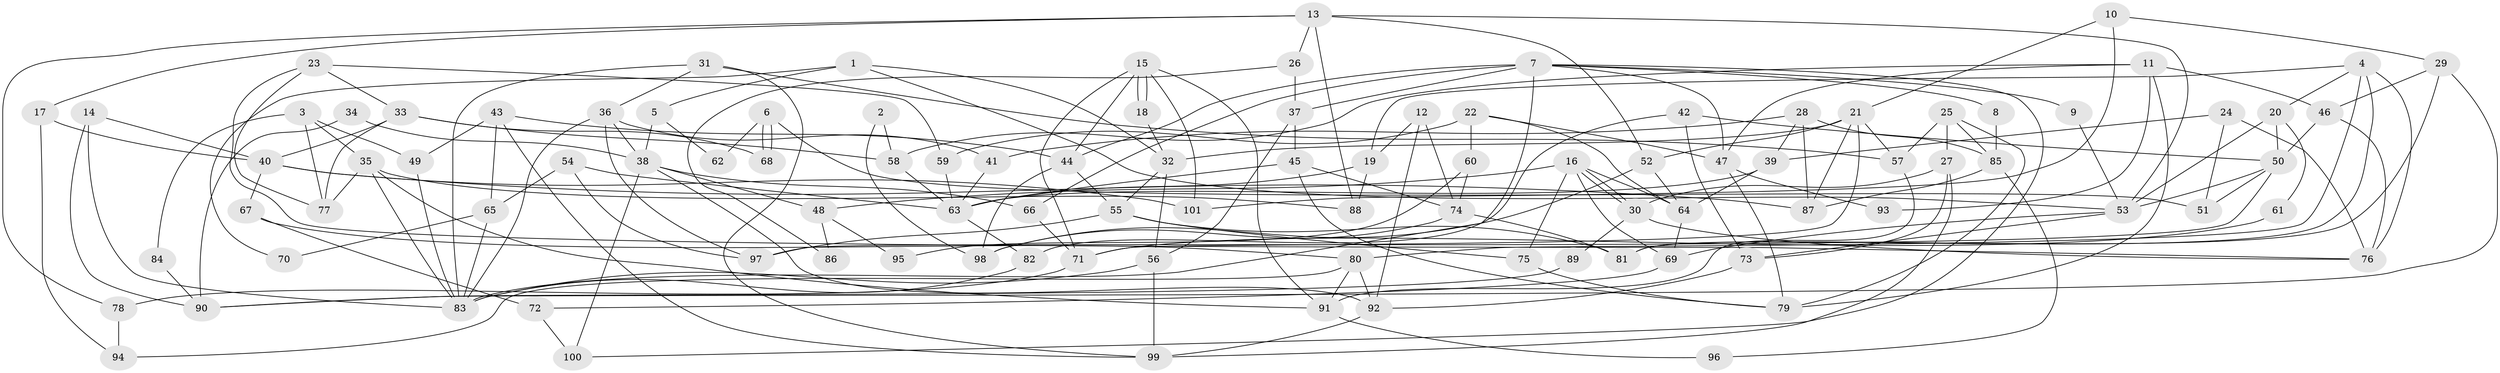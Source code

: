 // coarse degree distribution, {14: 0.02, 4: 0.26, 5: 0.18, 8: 0.06, 2: 0.06, 7: 0.06, 3: 0.12, 9: 0.08, 6: 0.1, 11: 0.04, 10: 0.02}
// Generated by graph-tools (version 1.1) at 2025/18/03/04/25 18:18:49]
// undirected, 101 vertices, 202 edges
graph export_dot {
graph [start="1"]
  node [color=gray90,style=filled];
  1;
  2;
  3;
  4;
  5;
  6;
  7;
  8;
  9;
  10;
  11;
  12;
  13;
  14;
  15;
  16;
  17;
  18;
  19;
  20;
  21;
  22;
  23;
  24;
  25;
  26;
  27;
  28;
  29;
  30;
  31;
  32;
  33;
  34;
  35;
  36;
  37;
  38;
  39;
  40;
  41;
  42;
  43;
  44;
  45;
  46;
  47;
  48;
  49;
  50;
  51;
  52;
  53;
  54;
  55;
  56;
  57;
  58;
  59;
  60;
  61;
  62;
  63;
  64;
  65;
  66;
  67;
  68;
  69;
  70;
  71;
  72;
  73;
  74;
  75;
  76;
  77;
  78;
  79;
  80;
  81;
  82;
  83;
  84;
  85;
  86;
  87;
  88;
  89;
  90;
  91;
  92;
  93;
  94;
  95;
  96;
  97;
  98;
  99;
  100;
  101;
  1 -- 32;
  1 -- 53;
  1 -- 5;
  1 -- 70;
  2 -- 58;
  2 -- 98;
  3 -- 49;
  3 -- 35;
  3 -- 77;
  3 -- 84;
  4 -- 76;
  4 -- 19;
  4 -- 20;
  4 -- 80;
  4 -- 81;
  5 -- 38;
  5 -- 62;
  6 -- 68;
  6 -- 68;
  6 -- 51;
  6 -- 62;
  7 -- 83;
  7 -- 100;
  7 -- 8;
  7 -- 9;
  7 -- 37;
  7 -- 44;
  7 -- 47;
  7 -- 66;
  8 -- 85;
  9 -- 53;
  10 -- 101;
  10 -- 29;
  10 -- 21;
  11 -- 46;
  11 -- 79;
  11 -- 47;
  11 -- 58;
  11 -- 93;
  12 -- 19;
  12 -- 92;
  12 -- 74;
  13 -- 53;
  13 -- 52;
  13 -- 17;
  13 -- 26;
  13 -- 78;
  13 -- 88;
  14 -- 83;
  14 -- 40;
  14 -- 90;
  15 -- 18;
  15 -- 18;
  15 -- 91;
  15 -- 44;
  15 -- 71;
  15 -- 101;
  16 -- 75;
  16 -- 30;
  16 -- 30;
  16 -- 48;
  16 -- 64;
  16 -- 69;
  17 -- 94;
  17 -- 40;
  18 -- 32;
  19 -- 88;
  19 -- 63;
  20 -- 50;
  20 -- 53;
  20 -- 61;
  21 -- 52;
  21 -- 32;
  21 -- 57;
  21 -- 71;
  21 -- 87;
  22 -- 64;
  22 -- 47;
  22 -- 59;
  22 -- 60;
  23 -- 59;
  23 -- 33;
  23 -- 76;
  23 -- 77;
  24 -- 76;
  24 -- 39;
  24 -- 51;
  25 -- 27;
  25 -- 85;
  25 -- 57;
  25 -- 79;
  26 -- 37;
  26 -- 86;
  27 -- 99;
  27 -- 73;
  27 -- 30;
  28 -- 87;
  28 -- 41;
  28 -- 39;
  28 -- 85;
  29 -- 46;
  29 -- 81;
  29 -- 90;
  30 -- 76;
  30 -- 89;
  31 -- 57;
  31 -- 99;
  31 -- 36;
  31 -- 83;
  32 -- 56;
  32 -- 55;
  33 -- 58;
  33 -- 77;
  33 -- 40;
  33 -- 68;
  34 -- 90;
  34 -- 38;
  35 -- 77;
  35 -- 83;
  35 -- 88;
  35 -- 91;
  36 -- 38;
  36 -- 41;
  36 -- 83;
  36 -- 97;
  37 -- 45;
  37 -- 56;
  38 -- 66;
  38 -- 92;
  38 -- 48;
  38 -- 100;
  39 -- 63;
  39 -- 64;
  40 -- 67;
  40 -- 87;
  40 -- 101;
  41 -- 63;
  42 -- 50;
  42 -- 73;
  42 -- 82;
  43 -- 65;
  43 -- 44;
  43 -- 49;
  43 -- 99;
  44 -- 55;
  44 -- 98;
  45 -- 74;
  45 -- 79;
  45 -- 63;
  46 -- 50;
  46 -- 76;
  47 -- 79;
  47 -- 93;
  48 -- 86;
  48 -- 95;
  49 -- 83;
  50 -- 53;
  50 -- 97;
  50 -- 51;
  52 -- 98;
  52 -- 64;
  53 -- 69;
  53 -- 73;
  54 -- 97;
  54 -- 63;
  54 -- 65;
  55 -- 75;
  55 -- 81;
  55 -- 97;
  56 -- 83;
  56 -- 99;
  57 -- 91;
  58 -- 63;
  59 -- 63;
  60 -- 74;
  60 -- 95;
  61 -- 71;
  63 -- 82;
  64 -- 69;
  65 -- 83;
  65 -- 70;
  66 -- 71;
  67 -- 80;
  67 -- 72;
  69 -- 72;
  71 -- 78;
  72 -- 100;
  73 -- 92;
  74 -- 81;
  74 -- 98;
  75 -- 79;
  78 -- 94;
  80 -- 91;
  80 -- 92;
  80 -- 94;
  82 -- 83;
  84 -- 90;
  85 -- 87;
  85 -- 96;
  89 -- 90;
  91 -- 96;
  92 -- 99;
}
